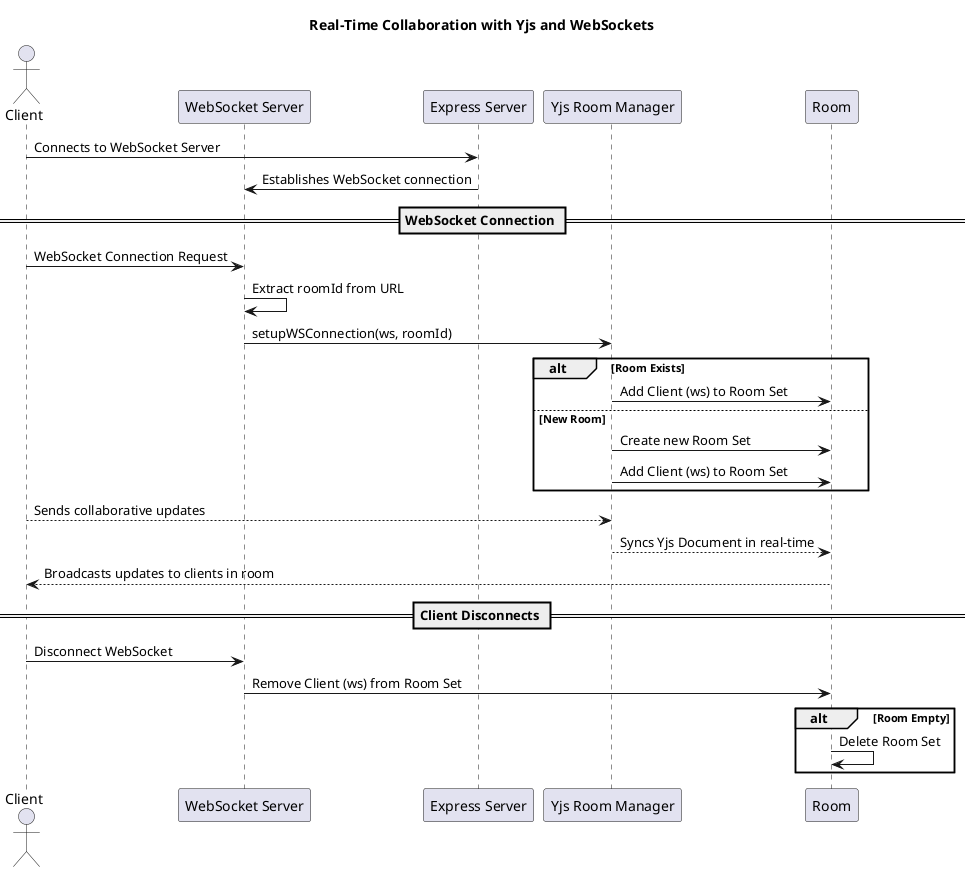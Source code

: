@startuml collab
title Real-Time Collaboration with Yjs and WebSockets

actor Client as C
participant "WebSocket Server" as WSS
participant "Express Server" as ES
participant "Yjs Room Manager" as YRM
participant "Room" as RM

C -> ES : Connects to WebSocket Server
ES -> WSS : Establishes WebSocket connection

== WebSocket Connection ==
C -> WSS : WebSocket Connection Request
WSS -> WSS : Extract roomId from URL
WSS -> YRM : setupWSConnection(ws, roomId)

alt Room Exists
    YRM -> RM : Add Client (ws) to Room Set
else New Room
    YRM -> RM : Create new Room Set
    YRM -> RM : Add Client (ws) to Room Set
end

C --> YRM : Sends collaborative updates
YRM --> RM : Syncs Yjs Document in real-time
RM --> C : Broadcasts updates to clients in room

== Client Disconnects ==
C -> WSS : Disconnect WebSocket
WSS -> RM : Remove Client (ws) from Room Set
alt Room Empty
    RM -> RM : Delete Room Set
end

@enduml
